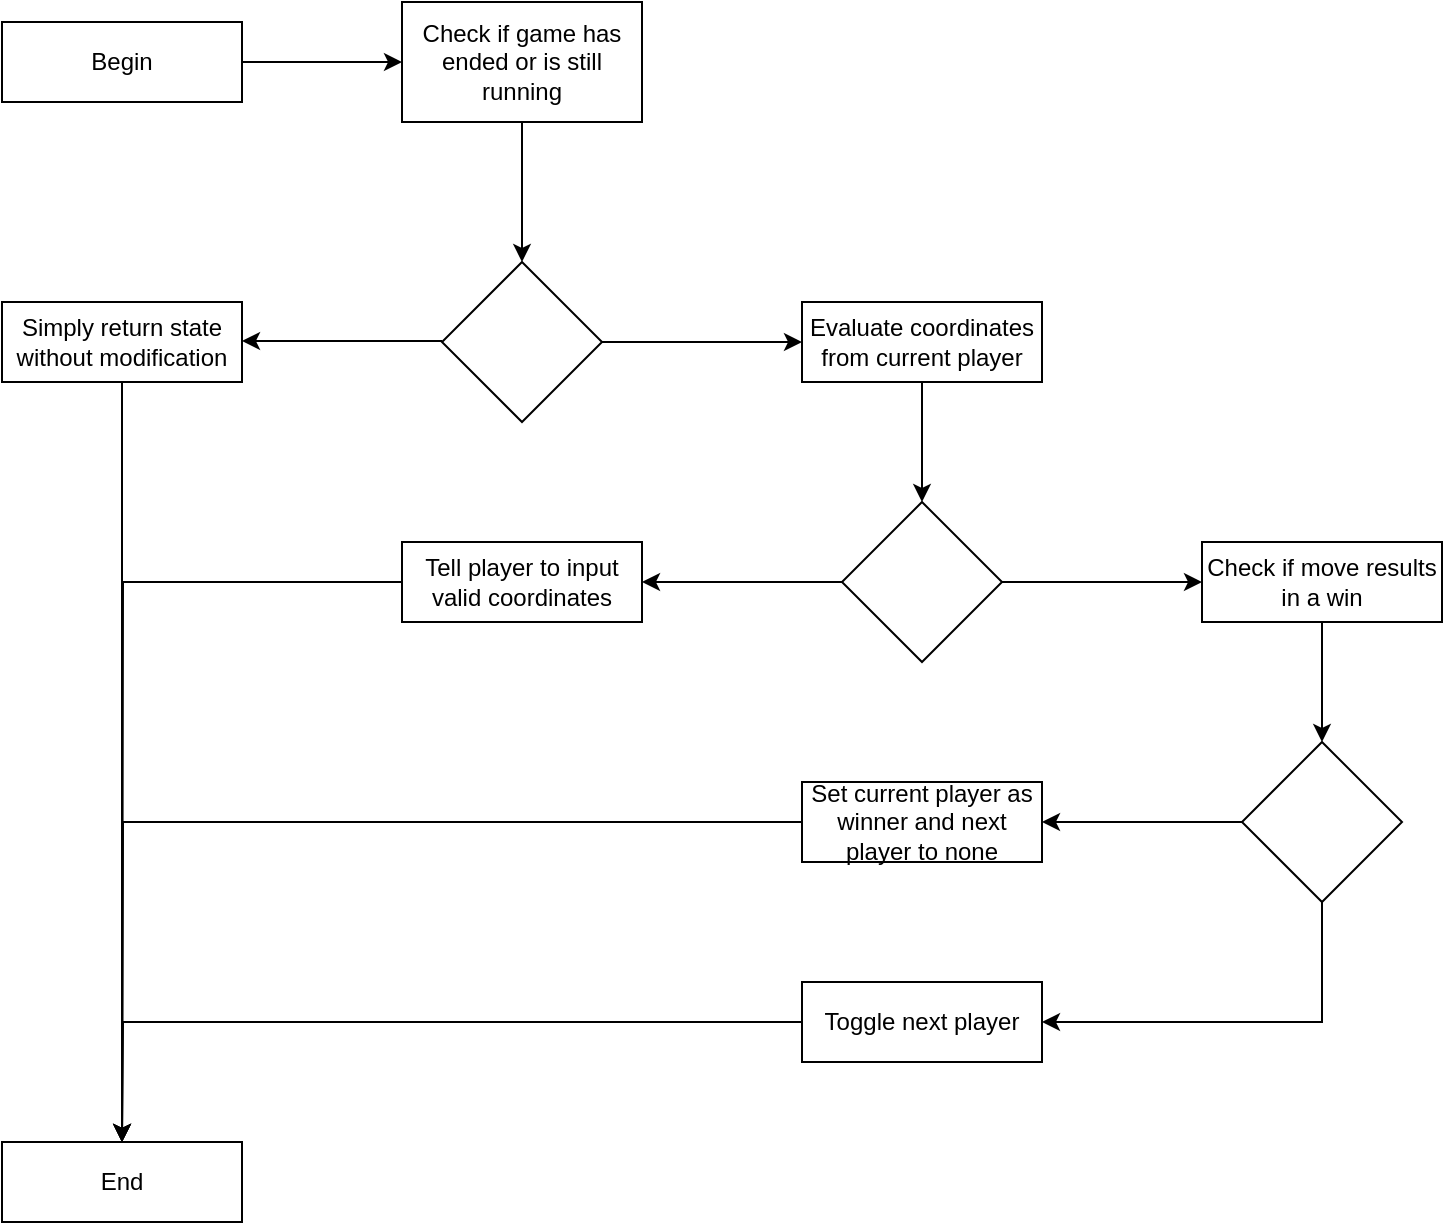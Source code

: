 <mxfile version="13.1.5" type="github"><diagram id="7d2gXw0eBAOlptL0B4Kr" name="Page-1"><mxGraphModel dx="1422" dy="739" grid="1" gridSize="10" guides="1" tooltips="1" connect="1" arrows="1" fold="1" page="1" pageScale="1" pageWidth="827" pageHeight="1169" math="0" shadow="0"><root><mxCell id="0"/><mxCell id="1" parent="0"/><mxCell id="twqNCYQL8cumMAtHm0HC-16" style="edgeStyle=orthogonalEdgeStyle;rounded=0;orthogonalLoop=1;jettySize=auto;html=1;entryX=0;entryY=0.5;entryDx=0;entryDy=0;" edge="1" parent="1" source="twqNCYQL8cumMAtHm0HC-1" target="twqNCYQL8cumMAtHm0HC-3"><mxGeometry relative="1" as="geometry"/></mxCell><mxCell id="twqNCYQL8cumMAtHm0HC-1" value="Begin" style="rounded=0;whiteSpace=wrap;html=1;" vertex="1" parent="1"><mxGeometry x="40" y="40" width="120" height="40" as="geometry"/></mxCell><mxCell id="twqNCYQL8cumMAtHm0HC-7" style="edgeStyle=orthogonalEdgeStyle;rounded=0;orthogonalLoop=1;jettySize=auto;html=1;exitX=0.5;exitY=1;exitDx=0;exitDy=0;entryX=0.5;entryY=0;entryDx=0;entryDy=0;" edge="1" parent="1" source="twqNCYQL8cumMAtHm0HC-3" target="twqNCYQL8cumMAtHm0HC-5"><mxGeometry relative="1" as="geometry"/></mxCell><mxCell id="twqNCYQL8cumMAtHm0HC-3" value="Check if game has ended or is still running" style="rounded=0;whiteSpace=wrap;html=1;" vertex="1" parent="1"><mxGeometry x="240" y="30" width="120" height="60" as="geometry"/></mxCell><mxCell id="twqNCYQL8cumMAtHm0HC-10" style="edgeStyle=orthogonalEdgeStyle;rounded=0;orthogonalLoop=1;jettySize=auto;html=1;entryX=1;entryY=0.5;entryDx=0;entryDy=0;" edge="1" parent="1"><mxGeometry relative="1" as="geometry"><mxPoint x="260" y="199.5" as="sourcePoint"/><mxPoint x="160" y="199.5" as="targetPoint"/></mxGeometry></mxCell><mxCell id="twqNCYQL8cumMAtHm0HC-11" style="edgeStyle=orthogonalEdgeStyle;rounded=0;orthogonalLoop=1;jettySize=auto;html=1;entryX=0;entryY=0.5;entryDx=0;entryDy=0;" edge="1" parent="1" source="twqNCYQL8cumMAtHm0HC-5" target="twqNCYQL8cumMAtHm0HC-9"><mxGeometry relative="1" as="geometry"/></mxCell><mxCell id="twqNCYQL8cumMAtHm0HC-5" value="" style="rhombus;whiteSpace=wrap;html=1;" vertex="1" parent="1"><mxGeometry x="260" y="160" width="80" height="80" as="geometry"/></mxCell><mxCell id="twqNCYQL8cumMAtHm0HC-15" style="edgeStyle=orthogonalEdgeStyle;rounded=0;orthogonalLoop=1;jettySize=auto;html=1;entryX=0.5;entryY=0;entryDx=0;entryDy=0;" edge="1" parent="1" source="twqNCYQL8cumMAtHm0HC-8" target="twqNCYQL8cumMAtHm0HC-14"><mxGeometry relative="1" as="geometry"/></mxCell><mxCell id="twqNCYQL8cumMAtHm0HC-8" value="Simply return state without modification" style="rounded=0;whiteSpace=wrap;html=1;" vertex="1" parent="1"><mxGeometry x="40" y="180" width="120" height="40" as="geometry"/></mxCell><mxCell id="twqNCYQL8cumMAtHm0HC-20" style="edgeStyle=orthogonalEdgeStyle;rounded=0;orthogonalLoop=1;jettySize=auto;html=1;entryX=0.5;entryY=0;entryDx=0;entryDy=0;" edge="1" parent="1" source="twqNCYQL8cumMAtHm0HC-9" target="twqNCYQL8cumMAtHm0HC-19"><mxGeometry relative="1" as="geometry"/></mxCell><mxCell id="twqNCYQL8cumMAtHm0HC-9" value="Evaluate coordinates from current player" style="rounded=0;whiteSpace=wrap;html=1;" vertex="1" parent="1"><mxGeometry x="440" y="180" width="120" height="40" as="geometry"/></mxCell><mxCell id="twqNCYQL8cumMAtHm0HC-14" value="End" style="rounded=0;whiteSpace=wrap;html=1;" vertex="1" parent="1"><mxGeometry x="40" y="600" width="120" height="40" as="geometry"/></mxCell><mxCell id="twqNCYQL8cumMAtHm0HC-23" style="edgeStyle=orthogonalEdgeStyle;rounded=0;orthogonalLoop=1;jettySize=auto;html=1;entryX=1;entryY=0.5;entryDx=0;entryDy=0;" edge="1" parent="1" source="twqNCYQL8cumMAtHm0HC-19" target="twqNCYQL8cumMAtHm0HC-21"><mxGeometry relative="1" as="geometry"/></mxCell><mxCell id="twqNCYQL8cumMAtHm0HC-24" style="edgeStyle=orthogonalEdgeStyle;rounded=0;orthogonalLoop=1;jettySize=auto;html=1;entryX=0;entryY=0.5;entryDx=0;entryDy=0;" edge="1" parent="1" source="twqNCYQL8cumMAtHm0HC-19" target="twqNCYQL8cumMAtHm0HC-22"><mxGeometry relative="1" as="geometry"/></mxCell><mxCell id="twqNCYQL8cumMAtHm0HC-19" value="" style="rhombus;whiteSpace=wrap;html=1;" vertex="1" parent="1"><mxGeometry x="460" y="280" width="80" height="80" as="geometry"/></mxCell><mxCell id="twqNCYQL8cumMAtHm0HC-36" style="edgeStyle=orthogonalEdgeStyle;rounded=0;orthogonalLoop=1;jettySize=auto;html=1;" edge="1" parent="1" source="twqNCYQL8cumMAtHm0HC-21"><mxGeometry relative="1" as="geometry"><mxPoint x="100" y="600" as="targetPoint"/></mxGeometry></mxCell><mxCell id="twqNCYQL8cumMAtHm0HC-21" value="Tell player to input valid coordinates" style="rounded=0;whiteSpace=wrap;html=1;" vertex="1" parent="1"><mxGeometry x="240" y="300" width="120" height="40" as="geometry"/></mxCell><mxCell id="twqNCYQL8cumMAtHm0HC-27" style="edgeStyle=orthogonalEdgeStyle;rounded=0;orthogonalLoop=1;jettySize=auto;html=1;entryX=0.5;entryY=0;entryDx=0;entryDy=0;" edge="1" parent="1" source="twqNCYQL8cumMAtHm0HC-22" target="twqNCYQL8cumMAtHm0HC-26"><mxGeometry relative="1" as="geometry"/></mxCell><mxCell id="twqNCYQL8cumMAtHm0HC-22" value="Check if move results in a win" style="rounded=0;whiteSpace=wrap;html=1;" vertex="1" parent="1"><mxGeometry x="640" y="300" width="120" height="40" as="geometry"/></mxCell><mxCell id="twqNCYQL8cumMAtHm0HC-29" style="edgeStyle=orthogonalEdgeStyle;rounded=0;orthogonalLoop=1;jettySize=auto;html=1;entryX=1;entryY=0.5;entryDx=0;entryDy=0;" edge="1" parent="1" source="twqNCYQL8cumMAtHm0HC-26" target="twqNCYQL8cumMAtHm0HC-28"><mxGeometry relative="1" as="geometry"/></mxCell><mxCell id="twqNCYQL8cumMAtHm0HC-32" style="edgeStyle=orthogonalEdgeStyle;rounded=0;orthogonalLoop=1;jettySize=auto;html=1;entryX=1;entryY=0.5;entryDx=0;entryDy=0;" edge="1" parent="1" source="twqNCYQL8cumMAtHm0HC-26" target="twqNCYQL8cumMAtHm0HC-31"><mxGeometry relative="1" as="geometry"><Array as="points"><mxPoint x="700" y="540"/></Array></mxGeometry></mxCell><mxCell id="twqNCYQL8cumMAtHm0HC-26" value="" style="rhombus;whiteSpace=wrap;html=1;" vertex="1" parent="1"><mxGeometry x="660" y="400" width="80" height="80" as="geometry"/></mxCell><mxCell id="twqNCYQL8cumMAtHm0HC-37" style="edgeStyle=orthogonalEdgeStyle;rounded=0;orthogonalLoop=1;jettySize=auto;html=1;" edge="1" parent="1" source="twqNCYQL8cumMAtHm0HC-28"><mxGeometry relative="1" as="geometry"><mxPoint x="100" y="600" as="targetPoint"/></mxGeometry></mxCell><mxCell id="twqNCYQL8cumMAtHm0HC-28" value="Set current player as winner and next player to none" style="rounded=0;whiteSpace=wrap;html=1;" vertex="1" parent="1"><mxGeometry x="440" y="420" width="120" height="40" as="geometry"/></mxCell><mxCell id="twqNCYQL8cumMAtHm0HC-38" style="edgeStyle=orthogonalEdgeStyle;rounded=0;orthogonalLoop=1;jettySize=auto;html=1;" edge="1" parent="1" source="twqNCYQL8cumMAtHm0HC-31"><mxGeometry relative="1" as="geometry"><mxPoint x="100" y="600" as="targetPoint"/></mxGeometry></mxCell><mxCell id="twqNCYQL8cumMAtHm0HC-31" value="Toggle next player" style="rounded=0;whiteSpace=wrap;html=1;" vertex="1" parent="1"><mxGeometry x="440" y="520" width="120" height="40" as="geometry"/></mxCell></root></mxGraphModel></diagram></mxfile>